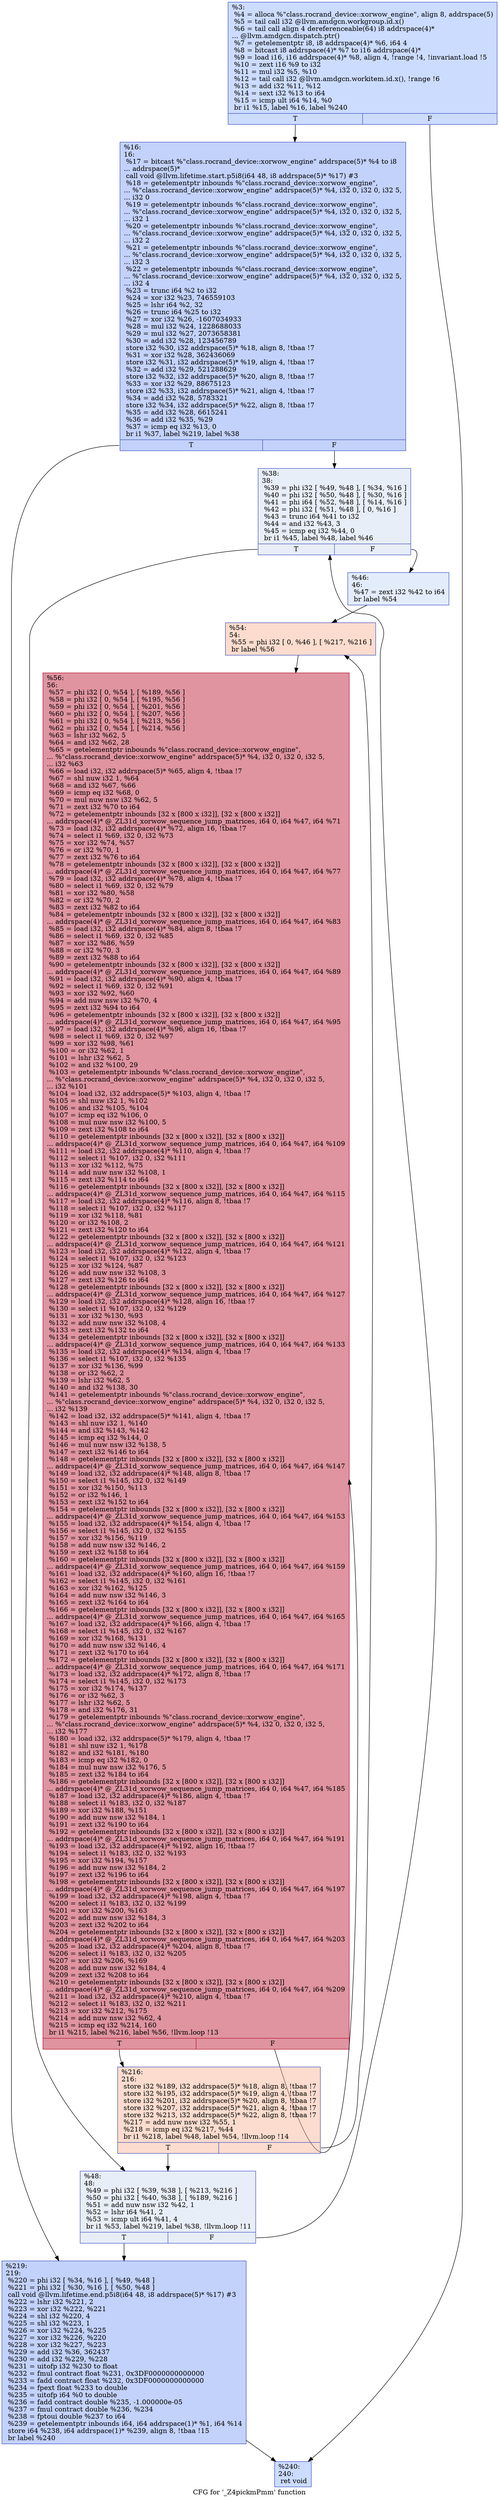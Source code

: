 digraph "CFG for '_Z4pickmPmm' function" {
	label="CFG for '_Z4pickmPmm' function";

	Node0x539b9e0 [shape=record,color="#3d50c3ff", style=filled, fillcolor="#8caffe70",label="{%3:\l  %4 = alloca %\"class.rocrand_device::xorwow_engine\", align 8, addrspace(5)\l  %5 = tail call i32 @llvm.amdgcn.workgroup.id.x()\l  %6 = tail call align 4 dereferenceable(64) i8 addrspace(4)*\l... @llvm.amdgcn.dispatch.ptr()\l  %7 = getelementptr i8, i8 addrspace(4)* %6, i64 4\l  %8 = bitcast i8 addrspace(4)* %7 to i16 addrspace(4)*\l  %9 = load i16, i16 addrspace(4)* %8, align 4, !range !4, !invariant.load !5\l  %10 = zext i16 %9 to i32\l  %11 = mul i32 %5, %10\l  %12 = tail call i32 @llvm.amdgcn.workitem.id.x(), !range !6\l  %13 = add i32 %11, %12\l  %14 = sext i32 %13 to i64\l  %15 = icmp ult i64 %14, %0\l  br i1 %15, label %16, label %240\l|{<s0>T|<s1>F}}"];
	Node0x539b9e0:s0 -> Node0x53a0d50;
	Node0x539b9e0:s1 -> Node0x53a0de0;
	Node0x53a0d50 [shape=record,color="#3d50c3ff", style=filled, fillcolor="#779af770",label="{%16:\l16:                                               \l  %17 = bitcast %\"class.rocrand_device::xorwow_engine\" addrspace(5)* %4 to i8\l... addrspace(5)*\l  call void @llvm.lifetime.start.p5i8(i64 48, i8 addrspace(5)* %17) #3\l  %18 = getelementptr inbounds %\"class.rocrand_device::xorwow_engine\",\l... %\"class.rocrand_device::xorwow_engine\" addrspace(5)* %4, i32 0, i32 0, i32 5,\l... i32 0\l  %19 = getelementptr inbounds %\"class.rocrand_device::xorwow_engine\",\l... %\"class.rocrand_device::xorwow_engine\" addrspace(5)* %4, i32 0, i32 0, i32 5,\l... i32 1\l  %20 = getelementptr inbounds %\"class.rocrand_device::xorwow_engine\",\l... %\"class.rocrand_device::xorwow_engine\" addrspace(5)* %4, i32 0, i32 0, i32 5,\l... i32 2\l  %21 = getelementptr inbounds %\"class.rocrand_device::xorwow_engine\",\l... %\"class.rocrand_device::xorwow_engine\" addrspace(5)* %4, i32 0, i32 0, i32 5,\l... i32 3\l  %22 = getelementptr inbounds %\"class.rocrand_device::xorwow_engine\",\l... %\"class.rocrand_device::xorwow_engine\" addrspace(5)* %4, i32 0, i32 0, i32 5,\l... i32 4\l  %23 = trunc i64 %2 to i32\l  %24 = xor i32 %23, 746559103\l  %25 = lshr i64 %2, 32\l  %26 = trunc i64 %25 to i32\l  %27 = xor i32 %26, -1607034933\l  %28 = mul i32 %24, 1228688033\l  %29 = mul i32 %27, 2073658381\l  %30 = add i32 %28, 123456789\l  store i32 %30, i32 addrspace(5)* %18, align 8, !tbaa !7\l  %31 = xor i32 %28, 362436069\l  store i32 %31, i32 addrspace(5)* %19, align 4, !tbaa !7\l  %32 = add i32 %29, 521288629\l  store i32 %32, i32 addrspace(5)* %20, align 8, !tbaa !7\l  %33 = xor i32 %29, 88675123\l  store i32 %33, i32 addrspace(5)* %21, align 4, !tbaa !7\l  %34 = add i32 %28, 5783321\l  store i32 %34, i32 addrspace(5)* %22, align 8, !tbaa !7\l  %35 = add i32 %28, 6615241\l  %36 = add i32 %35, %29\l  %37 = icmp eq i32 %13, 0\l  br i1 %37, label %219, label %38\l|{<s0>T|<s1>F}}"];
	Node0x53a0d50:s0 -> Node0x53a2c80;
	Node0x53a0d50:s1 -> Node0x53a2d10;
	Node0x53a2d10 [shape=record,color="#3d50c3ff", style=filled, fillcolor="#cbd8ee70",label="{%38:\l38:                                               \l  %39 = phi i32 [ %49, %48 ], [ %34, %16 ]\l  %40 = phi i32 [ %50, %48 ], [ %30, %16 ]\l  %41 = phi i64 [ %52, %48 ], [ %14, %16 ]\l  %42 = phi i32 [ %51, %48 ], [ 0, %16 ]\l  %43 = trunc i64 %41 to i32\l  %44 = and i32 %43, 3\l  %45 = icmp eq i32 %44, 0\l  br i1 %45, label %48, label %46\l|{<s0>T|<s1>F}}"];
	Node0x53a2d10:s0 -> Node0x53a2e80;
	Node0x53a2d10:s1 -> Node0x53a34b0;
	Node0x53a34b0 [shape=record,color="#3d50c3ff", style=filled, fillcolor="#bfd3f670",label="{%46:\l46:                                               \l  %47 = zext i32 %42 to i64\l  br label %54\l}"];
	Node0x53a34b0 -> Node0x53a3660;
	Node0x53a2e80 [shape=record,color="#3d50c3ff", style=filled, fillcolor="#cbd8ee70",label="{%48:\l48:                                               \l  %49 = phi i32 [ %39, %38 ], [ %213, %216 ]\l  %50 = phi i32 [ %40, %38 ], [ %189, %216 ]\l  %51 = add nuw nsw i32 %42, 1\l  %52 = lshr i64 %41, 2\l  %53 = icmp ult i64 %41, 4\l  br i1 %53, label %219, label %38, !llvm.loop !11\l|{<s0>T|<s1>F}}"];
	Node0x53a2e80:s0 -> Node0x53a2c80;
	Node0x53a2e80:s1 -> Node0x53a2d10;
	Node0x53a3660 [shape=record,color="#3d50c3ff", style=filled, fillcolor="#f7af9170",label="{%54:\l54:                                               \l  %55 = phi i32 [ 0, %46 ], [ %217, %216 ]\l  br label %56\l}"];
	Node0x53a3660 -> Node0x53a3cd0;
	Node0x53a3cd0 [shape=record,color="#b70d28ff", style=filled, fillcolor="#b70d2870",label="{%56:\l56:                                               \l  %57 = phi i32 [ 0, %54 ], [ %189, %56 ]\l  %58 = phi i32 [ 0, %54 ], [ %195, %56 ]\l  %59 = phi i32 [ 0, %54 ], [ %201, %56 ]\l  %60 = phi i32 [ 0, %54 ], [ %207, %56 ]\l  %61 = phi i32 [ 0, %54 ], [ %213, %56 ]\l  %62 = phi i32 [ 0, %54 ], [ %214, %56 ]\l  %63 = lshr i32 %62, 5\l  %64 = and i32 %62, 28\l  %65 = getelementptr inbounds %\"class.rocrand_device::xorwow_engine\",\l... %\"class.rocrand_device::xorwow_engine\" addrspace(5)* %4, i32 0, i32 0, i32 5,\l... i32 %63\l  %66 = load i32, i32 addrspace(5)* %65, align 4, !tbaa !7\l  %67 = shl nuw i32 1, %64\l  %68 = and i32 %67, %66\l  %69 = icmp eq i32 %68, 0\l  %70 = mul nuw nsw i32 %62, 5\l  %71 = zext i32 %70 to i64\l  %72 = getelementptr inbounds [32 x [800 x i32]], [32 x [800 x i32]]\l... addrspace(4)* @_ZL31d_xorwow_sequence_jump_matrices, i64 0, i64 %47, i64 %71\l  %73 = load i32, i32 addrspace(4)* %72, align 16, !tbaa !7\l  %74 = select i1 %69, i32 0, i32 %73\l  %75 = xor i32 %74, %57\l  %76 = or i32 %70, 1\l  %77 = zext i32 %76 to i64\l  %78 = getelementptr inbounds [32 x [800 x i32]], [32 x [800 x i32]]\l... addrspace(4)* @_ZL31d_xorwow_sequence_jump_matrices, i64 0, i64 %47, i64 %77\l  %79 = load i32, i32 addrspace(4)* %78, align 4, !tbaa !7\l  %80 = select i1 %69, i32 0, i32 %79\l  %81 = xor i32 %80, %58\l  %82 = or i32 %70, 2\l  %83 = zext i32 %82 to i64\l  %84 = getelementptr inbounds [32 x [800 x i32]], [32 x [800 x i32]]\l... addrspace(4)* @_ZL31d_xorwow_sequence_jump_matrices, i64 0, i64 %47, i64 %83\l  %85 = load i32, i32 addrspace(4)* %84, align 8, !tbaa !7\l  %86 = select i1 %69, i32 0, i32 %85\l  %87 = xor i32 %86, %59\l  %88 = or i32 %70, 3\l  %89 = zext i32 %88 to i64\l  %90 = getelementptr inbounds [32 x [800 x i32]], [32 x [800 x i32]]\l... addrspace(4)* @_ZL31d_xorwow_sequence_jump_matrices, i64 0, i64 %47, i64 %89\l  %91 = load i32, i32 addrspace(4)* %90, align 4, !tbaa !7\l  %92 = select i1 %69, i32 0, i32 %91\l  %93 = xor i32 %92, %60\l  %94 = add nuw nsw i32 %70, 4\l  %95 = zext i32 %94 to i64\l  %96 = getelementptr inbounds [32 x [800 x i32]], [32 x [800 x i32]]\l... addrspace(4)* @_ZL31d_xorwow_sequence_jump_matrices, i64 0, i64 %47, i64 %95\l  %97 = load i32, i32 addrspace(4)* %96, align 16, !tbaa !7\l  %98 = select i1 %69, i32 0, i32 %97\l  %99 = xor i32 %98, %61\l  %100 = or i32 %62, 1\l  %101 = lshr i32 %62, 5\l  %102 = and i32 %100, 29\l  %103 = getelementptr inbounds %\"class.rocrand_device::xorwow_engine\",\l... %\"class.rocrand_device::xorwow_engine\" addrspace(5)* %4, i32 0, i32 0, i32 5,\l... i32 %101\l  %104 = load i32, i32 addrspace(5)* %103, align 4, !tbaa !7\l  %105 = shl nuw i32 1, %102\l  %106 = and i32 %105, %104\l  %107 = icmp eq i32 %106, 0\l  %108 = mul nuw nsw i32 %100, 5\l  %109 = zext i32 %108 to i64\l  %110 = getelementptr inbounds [32 x [800 x i32]], [32 x [800 x i32]]\l... addrspace(4)* @_ZL31d_xorwow_sequence_jump_matrices, i64 0, i64 %47, i64 %109\l  %111 = load i32, i32 addrspace(4)* %110, align 4, !tbaa !7\l  %112 = select i1 %107, i32 0, i32 %111\l  %113 = xor i32 %112, %75\l  %114 = add nuw nsw i32 %108, 1\l  %115 = zext i32 %114 to i64\l  %116 = getelementptr inbounds [32 x [800 x i32]], [32 x [800 x i32]]\l... addrspace(4)* @_ZL31d_xorwow_sequence_jump_matrices, i64 0, i64 %47, i64 %115\l  %117 = load i32, i32 addrspace(4)* %116, align 8, !tbaa !7\l  %118 = select i1 %107, i32 0, i32 %117\l  %119 = xor i32 %118, %81\l  %120 = or i32 %108, 2\l  %121 = zext i32 %120 to i64\l  %122 = getelementptr inbounds [32 x [800 x i32]], [32 x [800 x i32]]\l... addrspace(4)* @_ZL31d_xorwow_sequence_jump_matrices, i64 0, i64 %47, i64 %121\l  %123 = load i32, i32 addrspace(4)* %122, align 4, !tbaa !7\l  %124 = select i1 %107, i32 0, i32 %123\l  %125 = xor i32 %124, %87\l  %126 = add nuw nsw i32 %108, 3\l  %127 = zext i32 %126 to i64\l  %128 = getelementptr inbounds [32 x [800 x i32]], [32 x [800 x i32]]\l... addrspace(4)* @_ZL31d_xorwow_sequence_jump_matrices, i64 0, i64 %47, i64 %127\l  %129 = load i32, i32 addrspace(4)* %128, align 16, !tbaa !7\l  %130 = select i1 %107, i32 0, i32 %129\l  %131 = xor i32 %130, %93\l  %132 = add nuw nsw i32 %108, 4\l  %133 = zext i32 %132 to i64\l  %134 = getelementptr inbounds [32 x [800 x i32]], [32 x [800 x i32]]\l... addrspace(4)* @_ZL31d_xorwow_sequence_jump_matrices, i64 0, i64 %47, i64 %133\l  %135 = load i32, i32 addrspace(4)* %134, align 4, !tbaa !7\l  %136 = select i1 %107, i32 0, i32 %135\l  %137 = xor i32 %136, %99\l  %138 = or i32 %62, 2\l  %139 = lshr i32 %62, 5\l  %140 = and i32 %138, 30\l  %141 = getelementptr inbounds %\"class.rocrand_device::xorwow_engine\",\l... %\"class.rocrand_device::xorwow_engine\" addrspace(5)* %4, i32 0, i32 0, i32 5,\l... i32 %139\l  %142 = load i32, i32 addrspace(5)* %141, align 4, !tbaa !7\l  %143 = shl nuw i32 1, %140\l  %144 = and i32 %143, %142\l  %145 = icmp eq i32 %144, 0\l  %146 = mul nuw nsw i32 %138, 5\l  %147 = zext i32 %146 to i64\l  %148 = getelementptr inbounds [32 x [800 x i32]], [32 x [800 x i32]]\l... addrspace(4)* @_ZL31d_xorwow_sequence_jump_matrices, i64 0, i64 %47, i64 %147\l  %149 = load i32, i32 addrspace(4)* %148, align 8, !tbaa !7\l  %150 = select i1 %145, i32 0, i32 %149\l  %151 = xor i32 %150, %113\l  %152 = or i32 %146, 1\l  %153 = zext i32 %152 to i64\l  %154 = getelementptr inbounds [32 x [800 x i32]], [32 x [800 x i32]]\l... addrspace(4)* @_ZL31d_xorwow_sequence_jump_matrices, i64 0, i64 %47, i64 %153\l  %155 = load i32, i32 addrspace(4)* %154, align 4, !tbaa !7\l  %156 = select i1 %145, i32 0, i32 %155\l  %157 = xor i32 %156, %119\l  %158 = add nuw nsw i32 %146, 2\l  %159 = zext i32 %158 to i64\l  %160 = getelementptr inbounds [32 x [800 x i32]], [32 x [800 x i32]]\l... addrspace(4)* @_ZL31d_xorwow_sequence_jump_matrices, i64 0, i64 %47, i64 %159\l  %161 = load i32, i32 addrspace(4)* %160, align 16, !tbaa !7\l  %162 = select i1 %145, i32 0, i32 %161\l  %163 = xor i32 %162, %125\l  %164 = add nuw nsw i32 %146, 3\l  %165 = zext i32 %164 to i64\l  %166 = getelementptr inbounds [32 x [800 x i32]], [32 x [800 x i32]]\l... addrspace(4)* @_ZL31d_xorwow_sequence_jump_matrices, i64 0, i64 %47, i64 %165\l  %167 = load i32, i32 addrspace(4)* %166, align 4, !tbaa !7\l  %168 = select i1 %145, i32 0, i32 %167\l  %169 = xor i32 %168, %131\l  %170 = add nuw nsw i32 %146, 4\l  %171 = zext i32 %170 to i64\l  %172 = getelementptr inbounds [32 x [800 x i32]], [32 x [800 x i32]]\l... addrspace(4)* @_ZL31d_xorwow_sequence_jump_matrices, i64 0, i64 %47, i64 %171\l  %173 = load i32, i32 addrspace(4)* %172, align 8, !tbaa !7\l  %174 = select i1 %145, i32 0, i32 %173\l  %175 = xor i32 %174, %137\l  %176 = or i32 %62, 3\l  %177 = lshr i32 %62, 5\l  %178 = and i32 %176, 31\l  %179 = getelementptr inbounds %\"class.rocrand_device::xorwow_engine\",\l... %\"class.rocrand_device::xorwow_engine\" addrspace(5)* %4, i32 0, i32 0, i32 5,\l... i32 %177\l  %180 = load i32, i32 addrspace(5)* %179, align 4, !tbaa !7\l  %181 = shl nuw i32 1, %178\l  %182 = and i32 %181, %180\l  %183 = icmp eq i32 %182, 0\l  %184 = mul nuw nsw i32 %176, 5\l  %185 = zext i32 %184 to i64\l  %186 = getelementptr inbounds [32 x [800 x i32]], [32 x [800 x i32]]\l... addrspace(4)* @_ZL31d_xorwow_sequence_jump_matrices, i64 0, i64 %47, i64 %185\l  %187 = load i32, i32 addrspace(4)* %186, align 4, !tbaa !7\l  %188 = select i1 %183, i32 0, i32 %187\l  %189 = xor i32 %188, %151\l  %190 = add nuw nsw i32 %184, 1\l  %191 = zext i32 %190 to i64\l  %192 = getelementptr inbounds [32 x [800 x i32]], [32 x [800 x i32]]\l... addrspace(4)* @_ZL31d_xorwow_sequence_jump_matrices, i64 0, i64 %47, i64 %191\l  %193 = load i32, i32 addrspace(4)* %192, align 16, !tbaa !7\l  %194 = select i1 %183, i32 0, i32 %193\l  %195 = xor i32 %194, %157\l  %196 = add nuw nsw i32 %184, 2\l  %197 = zext i32 %196 to i64\l  %198 = getelementptr inbounds [32 x [800 x i32]], [32 x [800 x i32]]\l... addrspace(4)* @_ZL31d_xorwow_sequence_jump_matrices, i64 0, i64 %47, i64 %197\l  %199 = load i32, i32 addrspace(4)* %198, align 4, !tbaa !7\l  %200 = select i1 %183, i32 0, i32 %199\l  %201 = xor i32 %200, %163\l  %202 = add nuw nsw i32 %184, 3\l  %203 = zext i32 %202 to i64\l  %204 = getelementptr inbounds [32 x [800 x i32]], [32 x [800 x i32]]\l... addrspace(4)* @_ZL31d_xorwow_sequence_jump_matrices, i64 0, i64 %47, i64 %203\l  %205 = load i32, i32 addrspace(4)* %204, align 8, !tbaa !7\l  %206 = select i1 %183, i32 0, i32 %205\l  %207 = xor i32 %206, %169\l  %208 = add nuw nsw i32 %184, 4\l  %209 = zext i32 %208 to i64\l  %210 = getelementptr inbounds [32 x [800 x i32]], [32 x [800 x i32]]\l... addrspace(4)* @_ZL31d_xorwow_sequence_jump_matrices, i64 0, i64 %47, i64 %209\l  %211 = load i32, i32 addrspace(4)* %210, align 4, !tbaa !7\l  %212 = select i1 %183, i32 0, i32 %211\l  %213 = xor i32 %212, %175\l  %214 = add nuw nsw i32 %62, 4\l  %215 = icmp eq i32 %214, 160\l  br i1 %215, label %216, label %56, !llvm.loop !13\l|{<s0>T|<s1>F}}"];
	Node0x53a3cd0:s0 -> Node0x53a3750;
	Node0x53a3cd0:s1 -> Node0x53a3cd0;
	Node0x53a3750 [shape=record,color="#3d50c3ff", style=filled, fillcolor="#f7af9170",label="{%216:\l216:                                              \l  store i32 %189, i32 addrspace(5)* %18, align 8, !tbaa !7\l  store i32 %195, i32 addrspace(5)* %19, align 4, !tbaa !7\l  store i32 %201, i32 addrspace(5)* %20, align 8, !tbaa !7\l  store i32 %207, i32 addrspace(5)* %21, align 4, !tbaa !7\l  store i32 %213, i32 addrspace(5)* %22, align 8, !tbaa !7\l  %217 = add nuw nsw i32 %55, 1\l  %218 = icmp eq i32 %217, %44\l  br i1 %218, label %48, label %54, !llvm.loop !14\l|{<s0>T|<s1>F}}"];
	Node0x53a3750:s0 -> Node0x53a2e80;
	Node0x53a3750:s1 -> Node0x53a3660;
	Node0x53a2c80 [shape=record,color="#3d50c3ff", style=filled, fillcolor="#779af770",label="{%219:\l219:                                              \l  %220 = phi i32 [ %34, %16 ], [ %49, %48 ]\l  %221 = phi i32 [ %30, %16 ], [ %50, %48 ]\l  call void @llvm.lifetime.end.p5i8(i64 48, i8 addrspace(5)* %17) #3\l  %222 = lshr i32 %221, 2\l  %223 = xor i32 %222, %221\l  %224 = shl i32 %220, 4\l  %225 = shl i32 %223, 1\l  %226 = xor i32 %224, %225\l  %227 = xor i32 %226, %220\l  %228 = xor i32 %227, %223\l  %229 = add i32 %36, 362437\l  %230 = add i32 %229, %228\l  %231 = uitofp i32 %230 to float\l  %232 = fmul contract float %231, 0x3DF0000000000000\l  %233 = fadd contract float %232, 0x3DF0000000000000\l  %234 = fpext float %233 to double\l  %235 = uitofp i64 %0 to double\l  %236 = fadd contract double %235, -1.000000e-05\l  %237 = fmul contract double %236, %234\l  %238 = fptoui double %237 to i64\l  %239 = getelementptr inbounds i64, i64 addrspace(1)* %1, i64 %14\l  store i64 %238, i64 addrspace(1)* %239, align 8, !tbaa !15\l  br label %240\l}"];
	Node0x53a2c80 -> Node0x53a0de0;
	Node0x53a0de0 [shape=record,color="#3d50c3ff", style=filled, fillcolor="#8caffe70",label="{%240:\l240:                                              \l  ret void\l}"];
}
